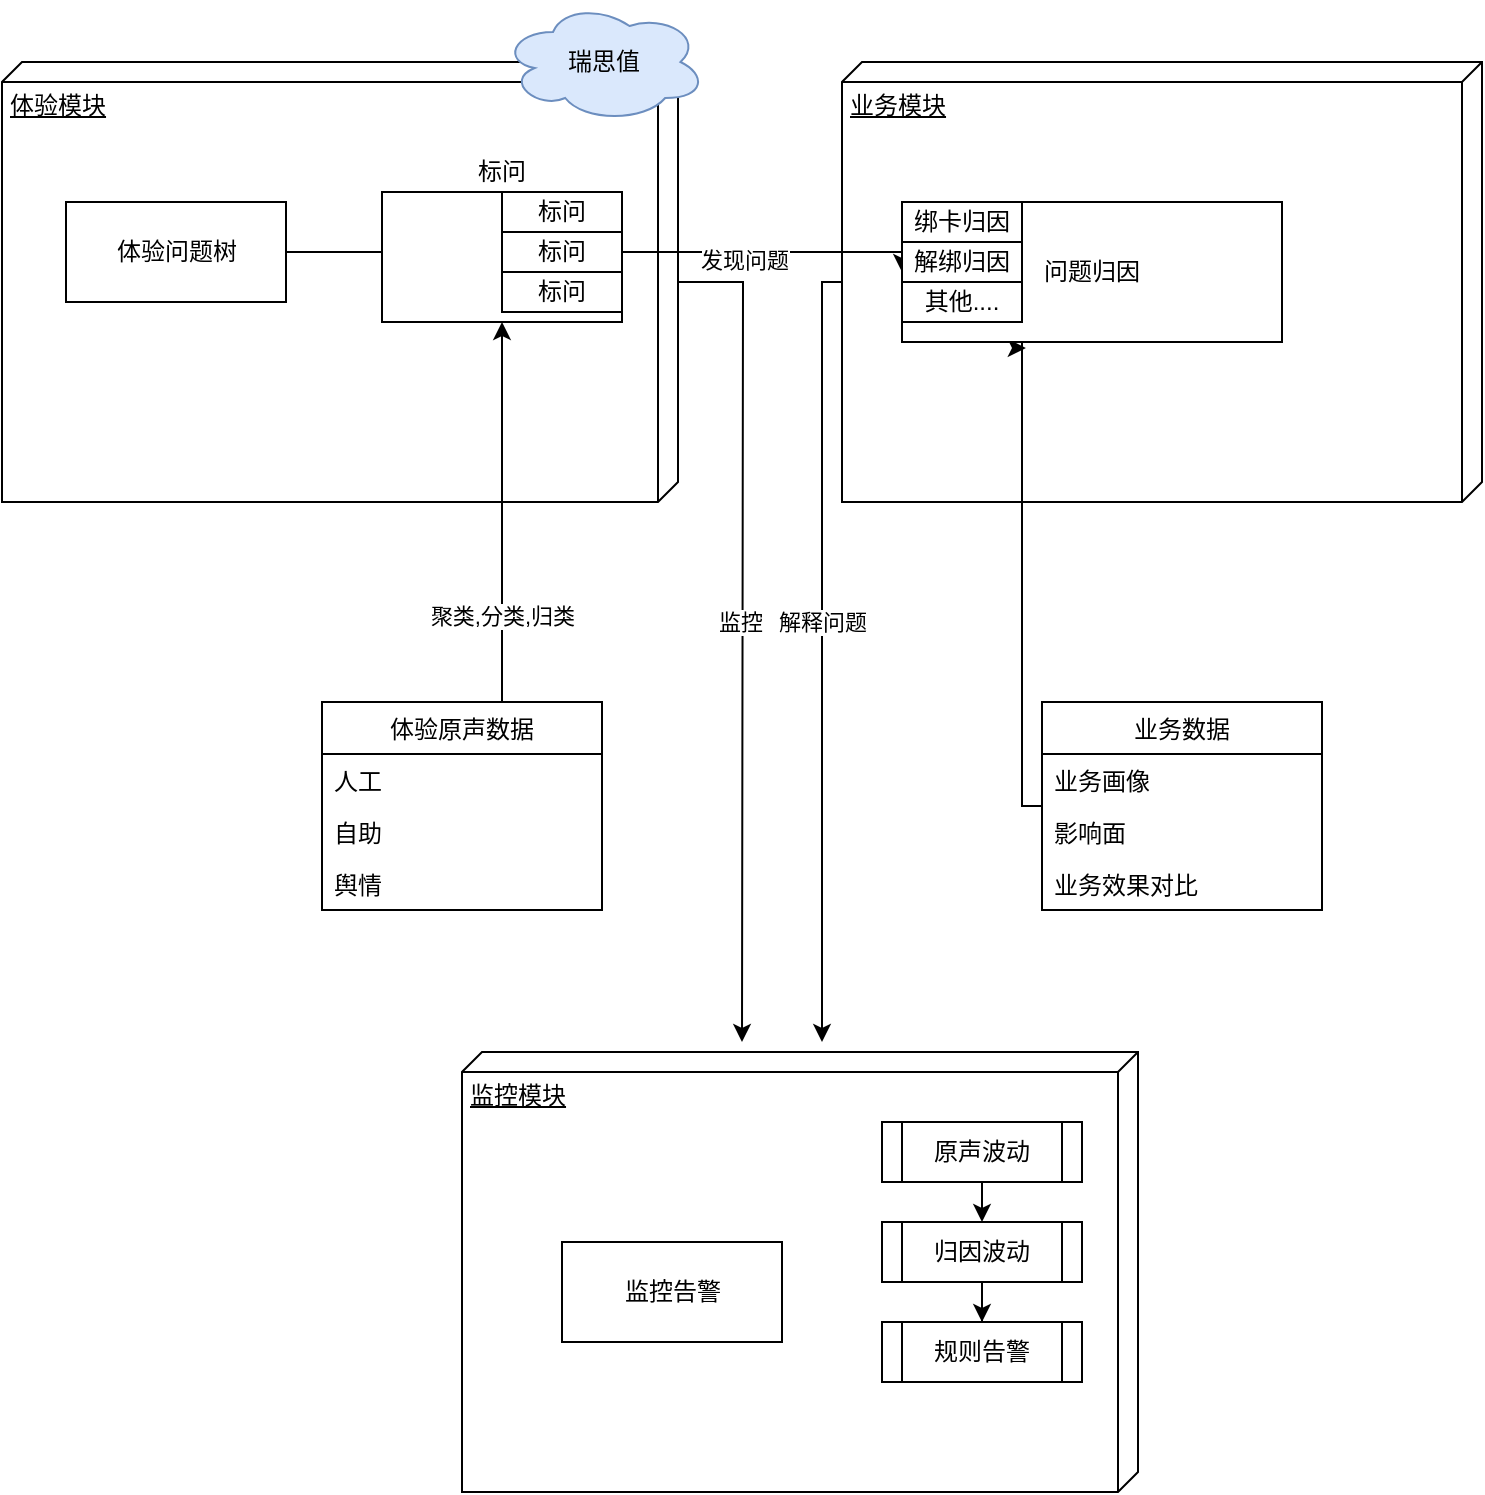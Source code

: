 <mxfile version="14.9.8" type="github">
  <diagram name="Page-1" id="5f0bae14-7c28-e335-631c-24af17079c00">
    <mxGraphModel dx="1554" dy="912" grid="1" gridSize="10" guides="1" tooltips="1" connect="1" arrows="1" fold="1" page="1" pageScale="1" pageWidth="1100" pageHeight="850" background="none" math="0" shadow="0">
      <root>
        <mxCell id="0" />
        <mxCell id="1" parent="0" />
        <mxCell id="YD3XtsnWeHTh5TW_9rF6-35" style="edgeStyle=orthogonalEdgeStyle;rounded=0;orthogonalLoop=1;jettySize=auto;html=1;" edge="1" parent="1" source="39150e848f15840c-1">
          <mxGeometry relative="1" as="geometry">
            <mxPoint x="490" y="560" as="targetPoint" />
          </mxGeometry>
        </mxCell>
        <mxCell id="YD3XtsnWeHTh5TW_9rF6-37" value="监控" style="edgeLabel;html=1;align=center;verticalAlign=middle;resizable=0;points=[];" vertex="1" connectable="0" parent="YD3XtsnWeHTh5TW_9rF6-35">
          <mxGeometry x="-0.019" y="-2" relative="1" as="geometry">
            <mxPoint as="offset" />
          </mxGeometry>
        </mxCell>
        <mxCell id="39150e848f15840c-1" value="体验模块" style="verticalAlign=top;align=left;spacingTop=8;spacingLeft=2;spacingRight=12;shape=cube;size=10;direction=south;fontStyle=4;html=1;rounded=0;shadow=0;comic=0;labelBackgroundColor=none;strokeWidth=1;fontFamily=Verdana;fontSize=12" parent="1" vertex="1">
          <mxGeometry x="120" y="70" width="338" height="220" as="geometry" />
        </mxCell>
        <mxCell id="YD3XtsnWeHTh5TW_9rF6-32" style="edgeStyle=orthogonalEdgeStyle;rounded=0;orthogonalLoop=1;jettySize=auto;html=1;exitX=0.595;exitY=0.997;exitDx=0;exitDy=0;exitPerimeter=0;" edge="1" parent="1" source="39150e848f15840c-2">
          <mxGeometry relative="1" as="geometry">
            <mxPoint x="535" y="200" as="sourcePoint" />
            <mxPoint x="530" y="560" as="targetPoint" />
            <Array as="points">
              <mxPoint x="541" y="180" />
              <mxPoint x="530" y="180" />
            </Array>
          </mxGeometry>
        </mxCell>
        <mxCell id="YD3XtsnWeHTh5TW_9rF6-34" value="解释问题" style="edgeLabel;html=1;align=center;verticalAlign=middle;resizable=0;points=[];" vertex="1" connectable="0" parent="YD3XtsnWeHTh5TW_9rF6-32">
          <mxGeometry x="-0.16" relative="1" as="geometry">
            <mxPoint y="29" as="offset" />
          </mxGeometry>
        </mxCell>
        <mxCell id="39150e848f15840c-2" value="业务模块&lt;br&gt;" style="verticalAlign=top;align=left;spacingTop=8;spacingLeft=2;spacingRight=12;shape=cube;size=10;direction=south;fontStyle=4;html=1;rounded=0;shadow=0;comic=0;labelBackgroundColor=none;strokeWidth=1;fontFamily=Verdana;fontSize=12" parent="1" vertex="1">
          <mxGeometry x="540" y="70" width="320" height="220" as="geometry" />
        </mxCell>
        <mxCell id="YD3XtsnWeHTh5TW_9rF6-1" style="edgeStyle=orthogonalEdgeStyle;rounded=0;orthogonalLoop=1;jettySize=auto;html=1;exitX=1;exitY=0.5;exitDx=0;exitDy=0;entryX=0.15;entryY=0.5;entryDx=0;entryDy=0;entryPerimeter=0;" edge="1" parent="1" source="39150e848f15840c-4">
          <mxGeometry relative="1" as="geometry">
            <mxPoint x="328" y="165" as="targetPoint" />
          </mxGeometry>
        </mxCell>
        <mxCell id="39150e848f15840c-4" value="体验问题树" style="html=1;rounded=0;shadow=0;comic=0;labelBackgroundColor=none;strokeWidth=1;fontFamily=Verdana;fontSize=12;align=center;" parent="1" vertex="1">
          <mxGeometry x="152" y="140" width="110" height="50" as="geometry" />
        </mxCell>
        <mxCell id="39150e848f15840c-13" style="edgeStyle=elbowEdgeStyle;rounded=0;html=1;labelBackgroundColor=none;startArrow=none;startFill=0;startSize=8;endArrow=none;endFill=0;endSize=16;fontFamily=Verdana;fontSize=12;" parent="1" edge="1">
          <mxGeometry relative="1" as="geometry">
            <mxPoint x="630" y="230" as="sourcePoint" />
            <mxPoint x="630" y="195" as="targetPoint" />
          </mxGeometry>
        </mxCell>
        <mxCell id="YD3XtsnWeHTh5TW_9rF6-2" value="" style="rounded=0;whiteSpace=wrap;html=1;" vertex="1" parent="1">
          <mxGeometry x="310" y="135" width="120" height="65" as="geometry" />
        </mxCell>
        <mxCell id="YD3XtsnWeHTh5TW_9rF6-3" value="标问" style="text;html=1;strokeColor=none;fillColor=none;align=center;verticalAlign=middle;whiteSpace=wrap;rounded=0;" vertex="1" parent="1">
          <mxGeometry x="350" y="115" width="40" height="20" as="geometry" />
        </mxCell>
        <mxCell id="YD3XtsnWeHTh5TW_9rF6-4" value="标问" style="rounded=0;whiteSpace=wrap;html=1;" vertex="1" parent="1">
          <mxGeometry x="370" y="135" width="60" height="20" as="geometry" />
        </mxCell>
        <mxCell id="YD3XtsnWeHTh5TW_9rF6-19" value="" style="edgeStyle=orthogonalEdgeStyle;rounded=0;orthogonalLoop=1;jettySize=auto;html=1;entryX=0;entryY=0.5;entryDx=0;entryDy=0;" edge="1" parent="1" source="YD3XtsnWeHTh5TW_9rF6-5" target="YD3XtsnWeHTh5TW_9rF6-21">
          <mxGeometry relative="1" as="geometry">
            <mxPoint x="560" y="153" as="targetPoint" />
            <Array as="points">
              <mxPoint x="570" y="165" />
            </Array>
          </mxGeometry>
        </mxCell>
        <mxCell id="YD3XtsnWeHTh5TW_9rF6-20" value="发现问题" style="edgeLabel;html=1;align=center;verticalAlign=middle;resizable=0;points=[];" vertex="1" connectable="0" parent="YD3XtsnWeHTh5TW_9rF6-19">
          <mxGeometry x="-0.194" y="-4" relative="1" as="geometry">
            <mxPoint as="offset" />
          </mxGeometry>
        </mxCell>
        <mxCell id="YD3XtsnWeHTh5TW_9rF6-5" value="标问" style="rounded=0;whiteSpace=wrap;html=1;" vertex="1" parent="1">
          <mxGeometry x="370" y="155" width="60" height="20" as="geometry" />
        </mxCell>
        <mxCell id="YD3XtsnWeHTh5TW_9rF6-6" value="标问" style="rounded=0;whiteSpace=wrap;html=1;" vertex="1" parent="1">
          <mxGeometry x="370" y="175" width="60" height="20" as="geometry" />
        </mxCell>
        <mxCell id="YD3XtsnWeHTh5TW_9rF6-11" style="edgeStyle=orthogonalEdgeStyle;rounded=0;orthogonalLoop=1;jettySize=auto;html=1;entryX=0.5;entryY=1;entryDx=0;entryDy=0;" edge="1" parent="1" source="YD3XtsnWeHTh5TW_9rF6-7" target="YD3XtsnWeHTh5TW_9rF6-2">
          <mxGeometry relative="1" as="geometry">
            <Array as="points">
              <mxPoint x="370" y="310" />
              <mxPoint x="370" y="310" />
            </Array>
          </mxGeometry>
        </mxCell>
        <mxCell id="YD3XtsnWeHTh5TW_9rF6-26" value="聚类,分类,归类" style="edgeLabel;html=1;align=center;verticalAlign=middle;resizable=0;points=[];" vertex="1" connectable="0" parent="YD3XtsnWeHTh5TW_9rF6-11">
          <mxGeometry x="-0.333" y="3" relative="1" as="geometry">
            <mxPoint x="3" y="20" as="offset" />
          </mxGeometry>
        </mxCell>
        <mxCell id="YD3XtsnWeHTh5TW_9rF6-7" value="体验原声数据" style="swimlane;fontStyle=0;childLayout=stackLayout;horizontal=1;startSize=26;horizontalStack=0;resizeParent=1;resizeParentMax=0;resizeLast=0;collapsible=1;marginBottom=0;" vertex="1" parent="1">
          <mxGeometry x="280" y="390" width="140" height="104" as="geometry" />
        </mxCell>
        <mxCell id="YD3XtsnWeHTh5TW_9rF6-8" value="人工" style="text;strokeColor=none;fillColor=none;align=left;verticalAlign=top;spacingLeft=4;spacingRight=4;overflow=hidden;rotatable=0;points=[[0,0.5],[1,0.5]];portConstraint=eastwest;" vertex="1" parent="YD3XtsnWeHTh5TW_9rF6-7">
          <mxGeometry y="26" width="140" height="26" as="geometry" />
        </mxCell>
        <mxCell id="YD3XtsnWeHTh5TW_9rF6-9" value="自助" style="text;strokeColor=none;fillColor=none;align=left;verticalAlign=top;spacingLeft=4;spacingRight=4;overflow=hidden;rotatable=0;points=[[0,0.5],[1,0.5]];portConstraint=eastwest;" vertex="1" parent="YD3XtsnWeHTh5TW_9rF6-7">
          <mxGeometry y="52" width="140" height="26" as="geometry" />
        </mxCell>
        <mxCell id="YD3XtsnWeHTh5TW_9rF6-10" value="舆情" style="text;strokeColor=none;fillColor=none;align=left;verticalAlign=top;spacingLeft=4;spacingRight=4;overflow=hidden;rotatable=0;points=[[0,0.5],[1,0.5]];portConstraint=eastwest;" vertex="1" parent="YD3XtsnWeHTh5TW_9rF6-7">
          <mxGeometry y="78" width="140" height="26" as="geometry" />
        </mxCell>
        <mxCell id="YD3XtsnWeHTh5TW_9rF6-16" style="edgeStyle=orthogonalEdgeStyle;rounded=0;orthogonalLoop=1;jettySize=auto;html=1;entryX=0.326;entryY=1.043;entryDx=0;entryDy=0;entryPerimeter=0;" edge="1" parent="1" source="YD3XtsnWeHTh5TW_9rF6-12" target="YD3XtsnWeHTh5TW_9rF6-21">
          <mxGeometry relative="1" as="geometry">
            <mxPoint x="630" y="200" as="targetPoint" />
            <Array as="points">
              <mxPoint x="630" y="442" />
              <mxPoint x="630" y="213" />
            </Array>
          </mxGeometry>
        </mxCell>
        <mxCell id="YD3XtsnWeHTh5TW_9rF6-12" value="业务数据" style="swimlane;fontStyle=0;childLayout=stackLayout;horizontal=1;startSize=26;horizontalStack=0;resizeParent=1;resizeParentMax=0;resizeLast=0;collapsible=1;marginBottom=0;" vertex="1" parent="1">
          <mxGeometry x="640" y="390" width="140" height="104" as="geometry" />
        </mxCell>
        <mxCell id="YD3XtsnWeHTh5TW_9rF6-13" value="业务画像" style="text;strokeColor=none;fillColor=none;align=left;verticalAlign=top;spacingLeft=4;spacingRight=4;overflow=hidden;rotatable=0;points=[[0,0.5],[1,0.5]];portConstraint=eastwest;" vertex="1" parent="YD3XtsnWeHTh5TW_9rF6-12">
          <mxGeometry y="26" width="140" height="26" as="geometry" />
        </mxCell>
        <mxCell id="YD3XtsnWeHTh5TW_9rF6-14" value="影响面" style="text;strokeColor=none;fillColor=none;align=left;verticalAlign=top;spacingLeft=4;spacingRight=4;overflow=hidden;rotatable=0;points=[[0,0.5],[1,0.5]];portConstraint=eastwest;" vertex="1" parent="YD3XtsnWeHTh5TW_9rF6-12">
          <mxGeometry y="52" width="140" height="26" as="geometry" />
        </mxCell>
        <mxCell id="YD3XtsnWeHTh5TW_9rF6-15" value="业务效果对比" style="text;strokeColor=none;fillColor=none;align=left;verticalAlign=top;spacingLeft=4;spacingRight=4;overflow=hidden;rotatable=0;points=[[0,0.5],[1,0.5]];portConstraint=eastwest;" vertex="1" parent="YD3XtsnWeHTh5TW_9rF6-12">
          <mxGeometry y="78" width="140" height="26" as="geometry" />
        </mxCell>
        <mxCell id="YD3XtsnWeHTh5TW_9rF6-21" value="问题归因" style="rounded=0;whiteSpace=wrap;html=1;" vertex="1" parent="1">
          <mxGeometry x="570" y="140" width="190" height="70" as="geometry" />
        </mxCell>
        <mxCell id="YD3XtsnWeHTh5TW_9rF6-22" value="绑卡归因" style="rounded=0;whiteSpace=wrap;html=1;" vertex="1" parent="1">
          <mxGeometry x="570" y="140" width="60" height="20" as="geometry" />
        </mxCell>
        <mxCell id="YD3XtsnWeHTh5TW_9rF6-23" value="解绑归因" style="rounded=0;whiteSpace=wrap;html=1;" vertex="1" parent="1">
          <mxGeometry x="570" y="160" width="60" height="20" as="geometry" />
        </mxCell>
        <mxCell id="YD3XtsnWeHTh5TW_9rF6-24" value="其他...." style="rounded=0;whiteSpace=wrap;html=1;" vertex="1" parent="1">
          <mxGeometry x="570" y="180" width="60" height="20" as="geometry" />
        </mxCell>
        <mxCell id="YD3XtsnWeHTh5TW_9rF6-27" value="监控模块" style="verticalAlign=top;align=left;spacingTop=8;spacingLeft=2;spacingRight=12;shape=cube;size=10;direction=south;fontStyle=4;html=1;rounded=0;shadow=0;comic=0;labelBackgroundColor=none;strokeWidth=1;fontFamily=Verdana;fontSize=12" vertex="1" parent="1">
          <mxGeometry x="350" y="565" width="338" height="220" as="geometry" />
        </mxCell>
        <mxCell id="YD3XtsnWeHTh5TW_9rF6-30" value="监控告警" style="html=1;rounded=0;shadow=0;comic=0;labelBackgroundColor=none;strokeWidth=1;fontFamily=Verdana;fontSize=12;align=center;" vertex="1" parent="1">
          <mxGeometry x="400" y="660" width="110" height="50" as="geometry" />
        </mxCell>
        <mxCell id="YD3XtsnWeHTh5TW_9rF6-40" value="瑞思值" style="ellipse;shape=cloud;whiteSpace=wrap;html=1;fillColor=#dae8fc;strokeColor=#6c8ebf;" vertex="1" parent="1">
          <mxGeometry x="370" y="40" width="102" height="60" as="geometry" />
        </mxCell>
        <mxCell id="YD3XtsnWeHTh5TW_9rF6-44" style="edgeStyle=orthogonalEdgeStyle;rounded=0;orthogonalLoop=1;jettySize=auto;html=1;exitX=0.5;exitY=1;exitDx=0;exitDy=0;entryX=0.5;entryY=0;entryDx=0;entryDy=0;" edge="1" parent="1" source="YD3XtsnWeHTh5TW_9rF6-42" target="YD3XtsnWeHTh5TW_9rF6-43">
          <mxGeometry relative="1" as="geometry" />
        </mxCell>
        <mxCell id="YD3XtsnWeHTh5TW_9rF6-42" value="原声波动" style="shape=process;whiteSpace=wrap;html=1;backgroundOutline=1;" vertex="1" parent="1">
          <mxGeometry x="560" y="600" width="100" height="30" as="geometry" />
        </mxCell>
        <mxCell id="YD3XtsnWeHTh5TW_9rF6-46" style="edgeStyle=orthogonalEdgeStyle;rounded=0;orthogonalLoop=1;jettySize=auto;html=1;entryX=0.5;entryY=0;entryDx=0;entryDy=0;" edge="1" parent="1" source="YD3XtsnWeHTh5TW_9rF6-43" target="YD3XtsnWeHTh5TW_9rF6-45">
          <mxGeometry relative="1" as="geometry" />
        </mxCell>
        <mxCell id="YD3XtsnWeHTh5TW_9rF6-43" value="归因波动" style="shape=process;whiteSpace=wrap;html=1;backgroundOutline=1;" vertex="1" parent="1">
          <mxGeometry x="560" y="650" width="100" height="30" as="geometry" />
        </mxCell>
        <mxCell id="YD3XtsnWeHTh5TW_9rF6-45" value="规则告警" style="shape=process;whiteSpace=wrap;html=1;backgroundOutline=1;" vertex="1" parent="1">
          <mxGeometry x="560" y="700" width="100" height="30" as="geometry" />
        </mxCell>
      </root>
    </mxGraphModel>
  </diagram>
</mxfile>
